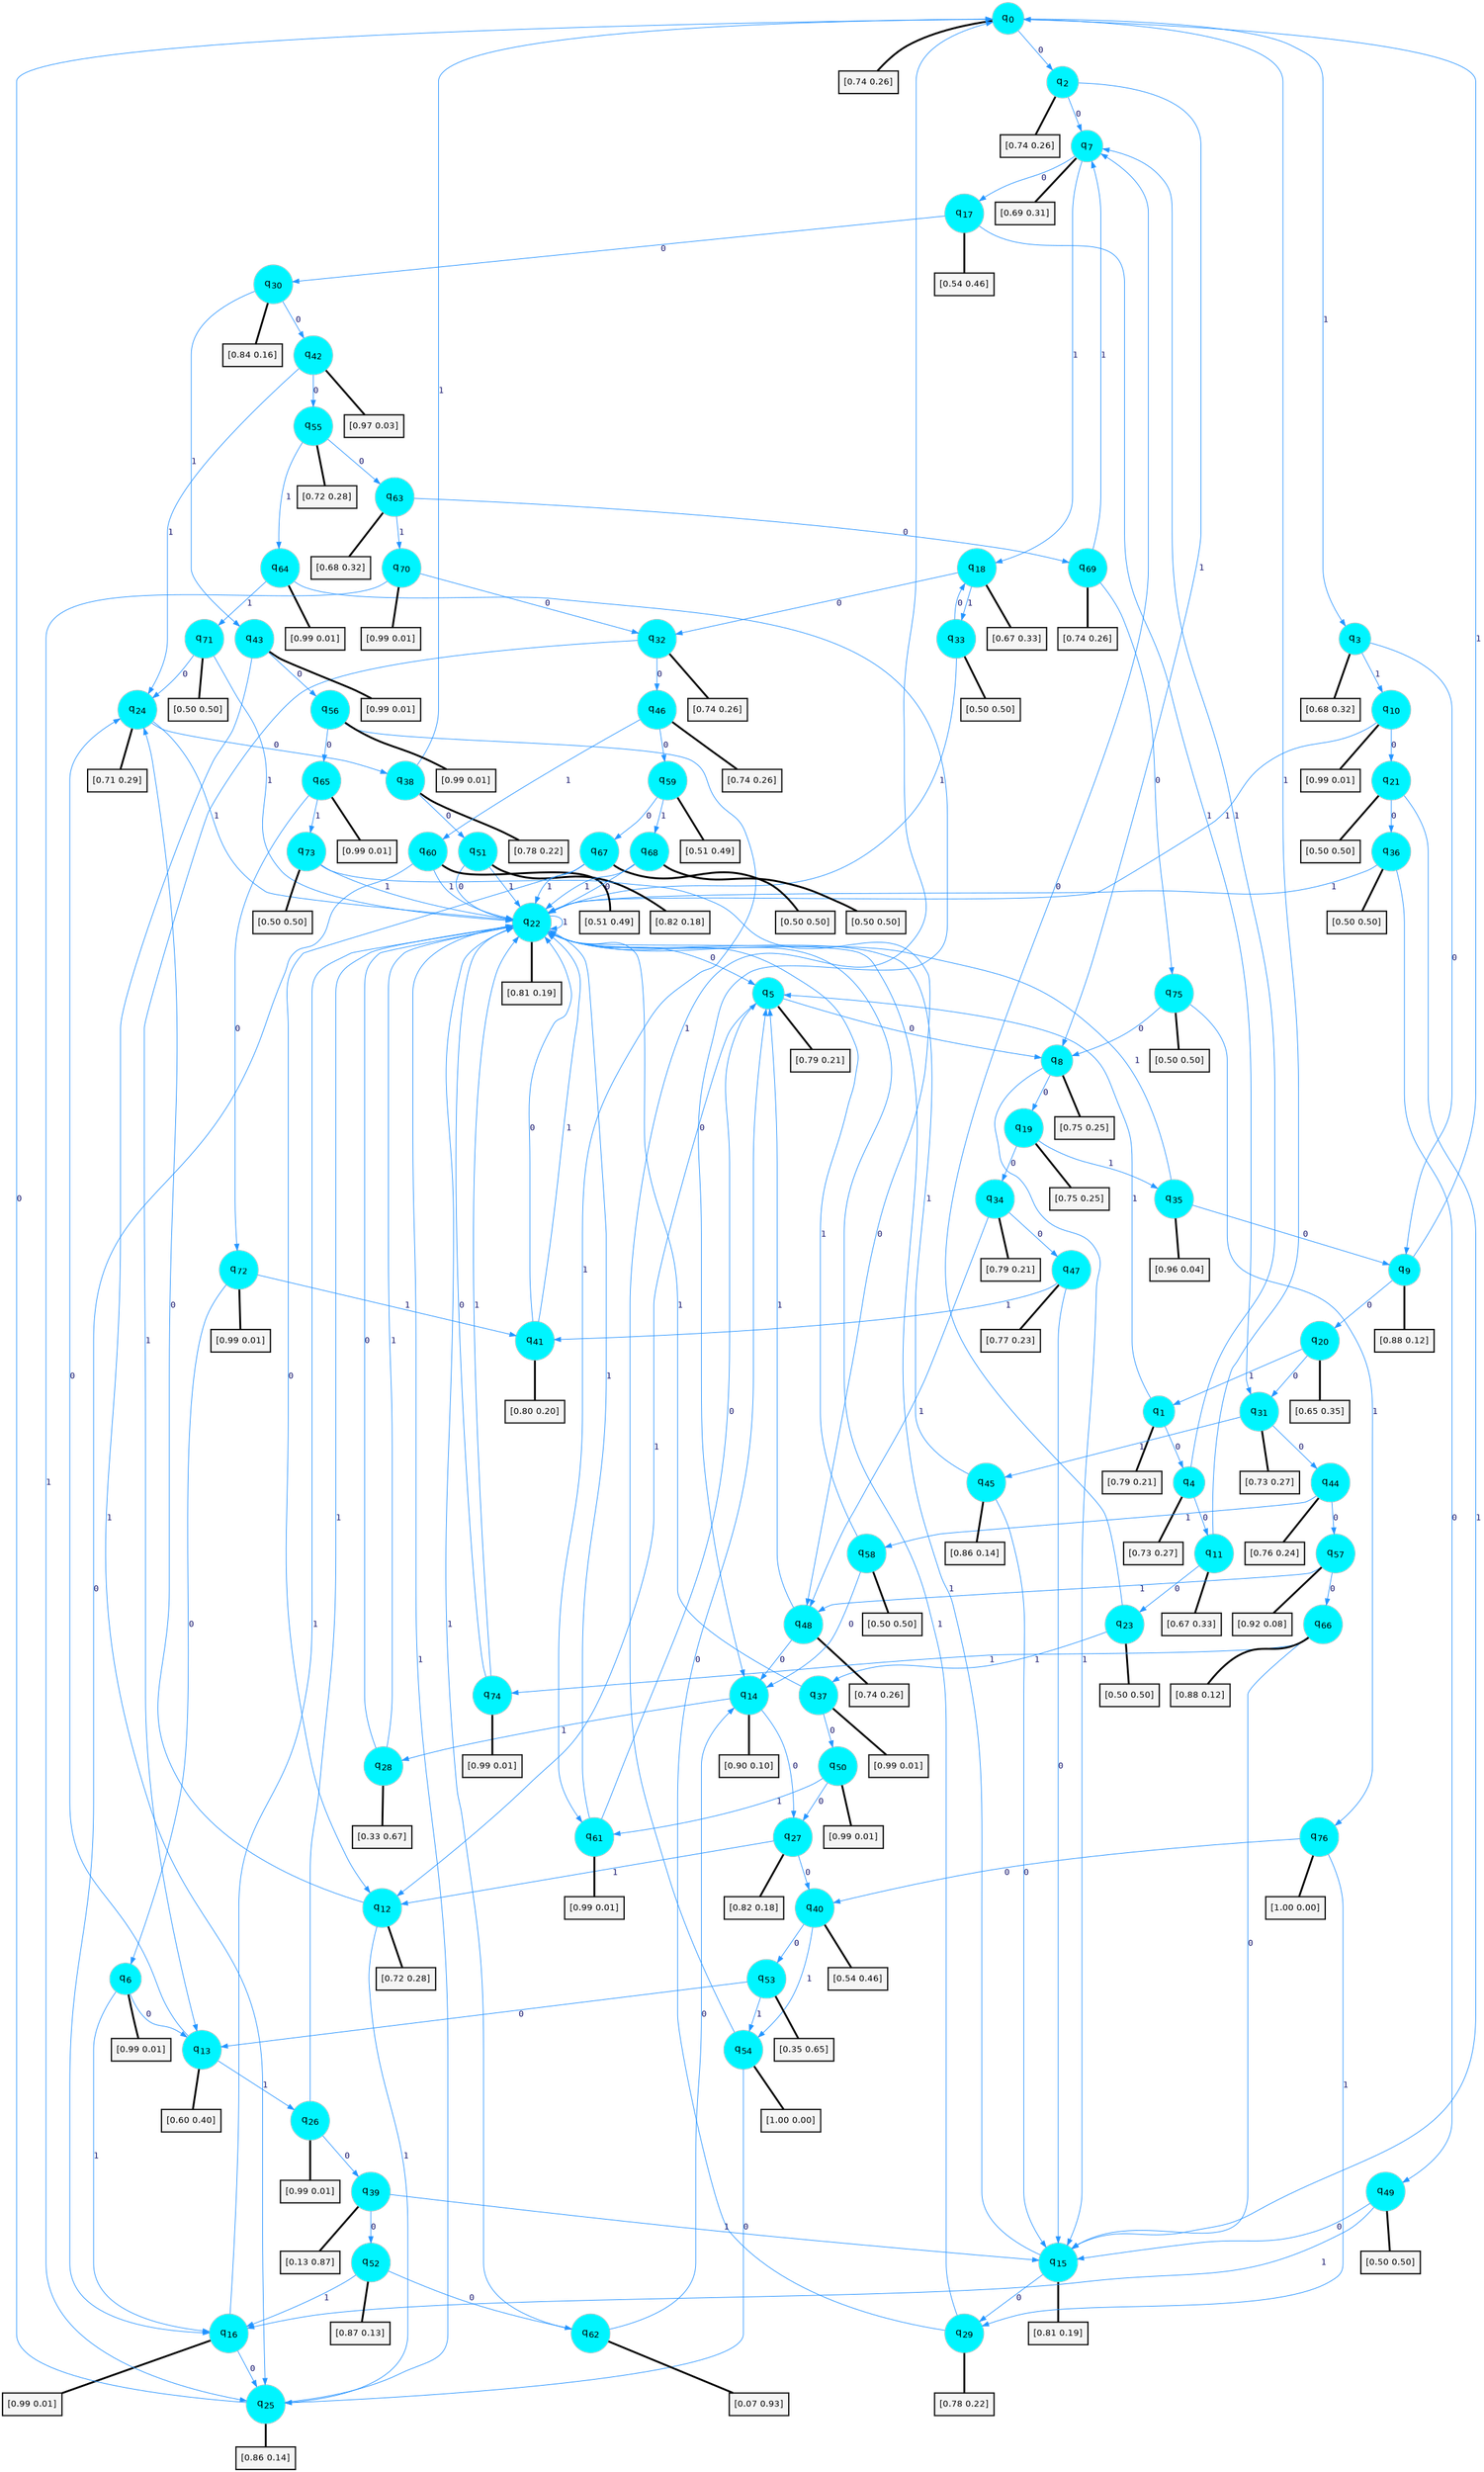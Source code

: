 digraph G {
graph [
bgcolor=transparent, dpi=300, rankdir=TD, size="40,25"];
node [
color=gray, fillcolor=turquoise1, fontcolor=black, fontname=Helvetica, fontsize=16, fontweight=bold, shape=circle, style=filled];
edge [
arrowsize=1, color=dodgerblue1, fontcolor=midnightblue, fontname=courier, fontweight=bold, penwidth=1, style=solid, weight=20];
0[label=<q<SUB>0</SUB>>];
1[label=<q<SUB>1</SUB>>];
2[label=<q<SUB>2</SUB>>];
3[label=<q<SUB>3</SUB>>];
4[label=<q<SUB>4</SUB>>];
5[label=<q<SUB>5</SUB>>];
6[label=<q<SUB>6</SUB>>];
7[label=<q<SUB>7</SUB>>];
8[label=<q<SUB>8</SUB>>];
9[label=<q<SUB>9</SUB>>];
10[label=<q<SUB>10</SUB>>];
11[label=<q<SUB>11</SUB>>];
12[label=<q<SUB>12</SUB>>];
13[label=<q<SUB>13</SUB>>];
14[label=<q<SUB>14</SUB>>];
15[label=<q<SUB>15</SUB>>];
16[label=<q<SUB>16</SUB>>];
17[label=<q<SUB>17</SUB>>];
18[label=<q<SUB>18</SUB>>];
19[label=<q<SUB>19</SUB>>];
20[label=<q<SUB>20</SUB>>];
21[label=<q<SUB>21</SUB>>];
22[label=<q<SUB>22</SUB>>];
23[label=<q<SUB>23</SUB>>];
24[label=<q<SUB>24</SUB>>];
25[label=<q<SUB>25</SUB>>];
26[label=<q<SUB>26</SUB>>];
27[label=<q<SUB>27</SUB>>];
28[label=<q<SUB>28</SUB>>];
29[label=<q<SUB>29</SUB>>];
30[label=<q<SUB>30</SUB>>];
31[label=<q<SUB>31</SUB>>];
32[label=<q<SUB>32</SUB>>];
33[label=<q<SUB>33</SUB>>];
34[label=<q<SUB>34</SUB>>];
35[label=<q<SUB>35</SUB>>];
36[label=<q<SUB>36</SUB>>];
37[label=<q<SUB>37</SUB>>];
38[label=<q<SUB>38</SUB>>];
39[label=<q<SUB>39</SUB>>];
40[label=<q<SUB>40</SUB>>];
41[label=<q<SUB>41</SUB>>];
42[label=<q<SUB>42</SUB>>];
43[label=<q<SUB>43</SUB>>];
44[label=<q<SUB>44</SUB>>];
45[label=<q<SUB>45</SUB>>];
46[label=<q<SUB>46</SUB>>];
47[label=<q<SUB>47</SUB>>];
48[label=<q<SUB>48</SUB>>];
49[label=<q<SUB>49</SUB>>];
50[label=<q<SUB>50</SUB>>];
51[label=<q<SUB>51</SUB>>];
52[label=<q<SUB>52</SUB>>];
53[label=<q<SUB>53</SUB>>];
54[label=<q<SUB>54</SUB>>];
55[label=<q<SUB>55</SUB>>];
56[label=<q<SUB>56</SUB>>];
57[label=<q<SUB>57</SUB>>];
58[label=<q<SUB>58</SUB>>];
59[label=<q<SUB>59</SUB>>];
60[label=<q<SUB>60</SUB>>];
61[label=<q<SUB>61</SUB>>];
62[label=<q<SUB>62</SUB>>];
63[label=<q<SUB>63</SUB>>];
64[label=<q<SUB>64</SUB>>];
65[label=<q<SUB>65</SUB>>];
66[label=<q<SUB>66</SUB>>];
67[label=<q<SUB>67</SUB>>];
68[label=<q<SUB>68</SUB>>];
69[label=<q<SUB>69</SUB>>];
70[label=<q<SUB>70</SUB>>];
71[label=<q<SUB>71</SUB>>];
72[label=<q<SUB>72</SUB>>];
73[label=<q<SUB>73</SUB>>];
74[label=<q<SUB>74</SUB>>];
75[label=<q<SUB>75</SUB>>];
76[label=<q<SUB>76</SUB>>];
77[label="[0.74 0.26]", shape=box,fontcolor=black, fontname=Helvetica, fontsize=14, penwidth=2, fillcolor=whitesmoke,color=black];
78[label="[0.79 0.21]", shape=box,fontcolor=black, fontname=Helvetica, fontsize=14, penwidth=2, fillcolor=whitesmoke,color=black];
79[label="[0.74 0.26]", shape=box,fontcolor=black, fontname=Helvetica, fontsize=14, penwidth=2, fillcolor=whitesmoke,color=black];
80[label="[0.68 0.32]", shape=box,fontcolor=black, fontname=Helvetica, fontsize=14, penwidth=2, fillcolor=whitesmoke,color=black];
81[label="[0.73 0.27]", shape=box,fontcolor=black, fontname=Helvetica, fontsize=14, penwidth=2, fillcolor=whitesmoke,color=black];
82[label="[0.79 0.21]", shape=box,fontcolor=black, fontname=Helvetica, fontsize=14, penwidth=2, fillcolor=whitesmoke,color=black];
83[label="[0.99 0.01]", shape=box,fontcolor=black, fontname=Helvetica, fontsize=14, penwidth=2, fillcolor=whitesmoke,color=black];
84[label="[0.69 0.31]", shape=box,fontcolor=black, fontname=Helvetica, fontsize=14, penwidth=2, fillcolor=whitesmoke,color=black];
85[label="[0.75 0.25]", shape=box,fontcolor=black, fontname=Helvetica, fontsize=14, penwidth=2, fillcolor=whitesmoke,color=black];
86[label="[0.88 0.12]", shape=box,fontcolor=black, fontname=Helvetica, fontsize=14, penwidth=2, fillcolor=whitesmoke,color=black];
87[label="[0.99 0.01]", shape=box,fontcolor=black, fontname=Helvetica, fontsize=14, penwidth=2, fillcolor=whitesmoke,color=black];
88[label="[0.67 0.33]", shape=box,fontcolor=black, fontname=Helvetica, fontsize=14, penwidth=2, fillcolor=whitesmoke,color=black];
89[label="[0.72 0.28]", shape=box,fontcolor=black, fontname=Helvetica, fontsize=14, penwidth=2, fillcolor=whitesmoke,color=black];
90[label="[0.60 0.40]", shape=box,fontcolor=black, fontname=Helvetica, fontsize=14, penwidth=2, fillcolor=whitesmoke,color=black];
91[label="[0.90 0.10]", shape=box,fontcolor=black, fontname=Helvetica, fontsize=14, penwidth=2, fillcolor=whitesmoke,color=black];
92[label="[0.81 0.19]", shape=box,fontcolor=black, fontname=Helvetica, fontsize=14, penwidth=2, fillcolor=whitesmoke,color=black];
93[label="[0.99 0.01]", shape=box,fontcolor=black, fontname=Helvetica, fontsize=14, penwidth=2, fillcolor=whitesmoke,color=black];
94[label="[0.54 0.46]", shape=box,fontcolor=black, fontname=Helvetica, fontsize=14, penwidth=2, fillcolor=whitesmoke,color=black];
95[label="[0.67 0.33]", shape=box,fontcolor=black, fontname=Helvetica, fontsize=14, penwidth=2, fillcolor=whitesmoke,color=black];
96[label="[0.75 0.25]", shape=box,fontcolor=black, fontname=Helvetica, fontsize=14, penwidth=2, fillcolor=whitesmoke,color=black];
97[label="[0.65 0.35]", shape=box,fontcolor=black, fontname=Helvetica, fontsize=14, penwidth=2, fillcolor=whitesmoke,color=black];
98[label="[0.50 0.50]", shape=box,fontcolor=black, fontname=Helvetica, fontsize=14, penwidth=2, fillcolor=whitesmoke,color=black];
99[label="[0.81 0.19]", shape=box,fontcolor=black, fontname=Helvetica, fontsize=14, penwidth=2, fillcolor=whitesmoke,color=black];
100[label="[0.50 0.50]", shape=box,fontcolor=black, fontname=Helvetica, fontsize=14, penwidth=2, fillcolor=whitesmoke,color=black];
101[label="[0.71 0.29]", shape=box,fontcolor=black, fontname=Helvetica, fontsize=14, penwidth=2, fillcolor=whitesmoke,color=black];
102[label="[0.86 0.14]", shape=box,fontcolor=black, fontname=Helvetica, fontsize=14, penwidth=2, fillcolor=whitesmoke,color=black];
103[label="[0.99 0.01]", shape=box,fontcolor=black, fontname=Helvetica, fontsize=14, penwidth=2, fillcolor=whitesmoke,color=black];
104[label="[0.82 0.18]", shape=box,fontcolor=black, fontname=Helvetica, fontsize=14, penwidth=2, fillcolor=whitesmoke,color=black];
105[label="[0.33 0.67]", shape=box,fontcolor=black, fontname=Helvetica, fontsize=14, penwidth=2, fillcolor=whitesmoke,color=black];
106[label="[0.78 0.22]", shape=box,fontcolor=black, fontname=Helvetica, fontsize=14, penwidth=2, fillcolor=whitesmoke,color=black];
107[label="[0.84 0.16]", shape=box,fontcolor=black, fontname=Helvetica, fontsize=14, penwidth=2, fillcolor=whitesmoke,color=black];
108[label="[0.73 0.27]", shape=box,fontcolor=black, fontname=Helvetica, fontsize=14, penwidth=2, fillcolor=whitesmoke,color=black];
109[label="[0.74 0.26]", shape=box,fontcolor=black, fontname=Helvetica, fontsize=14, penwidth=2, fillcolor=whitesmoke,color=black];
110[label="[0.50 0.50]", shape=box,fontcolor=black, fontname=Helvetica, fontsize=14, penwidth=2, fillcolor=whitesmoke,color=black];
111[label="[0.79 0.21]", shape=box,fontcolor=black, fontname=Helvetica, fontsize=14, penwidth=2, fillcolor=whitesmoke,color=black];
112[label="[0.96 0.04]", shape=box,fontcolor=black, fontname=Helvetica, fontsize=14, penwidth=2, fillcolor=whitesmoke,color=black];
113[label="[0.50 0.50]", shape=box,fontcolor=black, fontname=Helvetica, fontsize=14, penwidth=2, fillcolor=whitesmoke,color=black];
114[label="[0.99 0.01]", shape=box,fontcolor=black, fontname=Helvetica, fontsize=14, penwidth=2, fillcolor=whitesmoke,color=black];
115[label="[0.78 0.22]", shape=box,fontcolor=black, fontname=Helvetica, fontsize=14, penwidth=2, fillcolor=whitesmoke,color=black];
116[label="[0.13 0.87]", shape=box,fontcolor=black, fontname=Helvetica, fontsize=14, penwidth=2, fillcolor=whitesmoke,color=black];
117[label="[0.54 0.46]", shape=box,fontcolor=black, fontname=Helvetica, fontsize=14, penwidth=2, fillcolor=whitesmoke,color=black];
118[label="[0.80 0.20]", shape=box,fontcolor=black, fontname=Helvetica, fontsize=14, penwidth=2, fillcolor=whitesmoke,color=black];
119[label="[0.97 0.03]", shape=box,fontcolor=black, fontname=Helvetica, fontsize=14, penwidth=2, fillcolor=whitesmoke,color=black];
120[label="[0.99 0.01]", shape=box,fontcolor=black, fontname=Helvetica, fontsize=14, penwidth=2, fillcolor=whitesmoke,color=black];
121[label="[0.76 0.24]", shape=box,fontcolor=black, fontname=Helvetica, fontsize=14, penwidth=2, fillcolor=whitesmoke,color=black];
122[label="[0.86 0.14]", shape=box,fontcolor=black, fontname=Helvetica, fontsize=14, penwidth=2, fillcolor=whitesmoke,color=black];
123[label="[0.74 0.26]", shape=box,fontcolor=black, fontname=Helvetica, fontsize=14, penwidth=2, fillcolor=whitesmoke,color=black];
124[label="[0.77 0.23]", shape=box,fontcolor=black, fontname=Helvetica, fontsize=14, penwidth=2, fillcolor=whitesmoke,color=black];
125[label="[0.74 0.26]", shape=box,fontcolor=black, fontname=Helvetica, fontsize=14, penwidth=2, fillcolor=whitesmoke,color=black];
126[label="[0.50 0.50]", shape=box,fontcolor=black, fontname=Helvetica, fontsize=14, penwidth=2, fillcolor=whitesmoke,color=black];
127[label="[0.99 0.01]", shape=box,fontcolor=black, fontname=Helvetica, fontsize=14, penwidth=2, fillcolor=whitesmoke,color=black];
128[label="[0.82 0.18]", shape=box,fontcolor=black, fontname=Helvetica, fontsize=14, penwidth=2, fillcolor=whitesmoke,color=black];
129[label="[0.87 0.13]", shape=box,fontcolor=black, fontname=Helvetica, fontsize=14, penwidth=2, fillcolor=whitesmoke,color=black];
130[label="[0.35 0.65]", shape=box,fontcolor=black, fontname=Helvetica, fontsize=14, penwidth=2, fillcolor=whitesmoke,color=black];
131[label="[1.00 0.00]", shape=box,fontcolor=black, fontname=Helvetica, fontsize=14, penwidth=2, fillcolor=whitesmoke,color=black];
132[label="[0.72 0.28]", shape=box,fontcolor=black, fontname=Helvetica, fontsize=14, penwidth=2, fillcolor=whitesmoke,color=black];
133[label="[0.99 0.01]", shape=box,fontcolor=black, fontname=Helvetica, fontsize=14, penwidth=2, fillcolor=whitesmoke,color=black];
134[label="[0.92 0.08]", shape=box,fontcolor=black, fontname=Helvetica, fontsize=14, penwidth=2, fillcolor=whitesmoke,color=black];
135[label="[0.50 0.50]", shape=box,fontcolor=black, fontname=Helvetica, fontsize=14, penwidth=2, fillcolor=whitesmoke,color=black];
136[label="[0.51 0.49]", shape=box,fontcolor=black, fontname=Helvetica, fontsize=14, penwidth=2, fillcolor=whitesmoke,color=black];
137[label="[0.51 0.49]", shape=box,fontcolor=black, fontname=Helvetica, fontsize=14, penwidth=2, fillcolor=whitesmoke,color=black];
138[label="[0.99 0.01]", shape=box,fontcolor=black, fontname=Helvetica, fontsize=14, penwidth=2, fillcolor=whitesmoke,color=black];
139[label="[0.07 0.93]", shape=box,fontcolor=black, fontname=Helvetica, fontsize=14, penwidth=2, fillcolor=whitesmoke,color=black];
140[label="[0.68 0.32]", shape=box,fontcolor=black, fontname=Helvetica, fontsize=14, penwidth=2, fillcolor=whitesmoke,color=black];
141[label="[0.99 0.01]", shape=box,fontcolor=black, fontname=Helvetica, fontsize=14, penwidth=2, fillcolor=whitesmoke,color=black];
142[label="[0.99 0.01]", shape=box,fontcolor=black, fontname=Helvetica, fontsize=14, penwidth=2, fillcolor=whitesmoke,color=black];
143[label="[0.88 0.12]", shape=box,fontcolor=black, fontname=Helvetica, fontsize=14, penwidth=2, fillcolor=whitesmoke,color=black];
144[label="[0.50 0.50]", shape=box,fontcolor=black, fontname=Helvetica, fontsize=14, penwidth=2, fillcolor=whitesmoke,color=black];
145[label="[0.50 0.50]", shape=box,fontcolor=black, fontname=Helvetica, fontsize=14, penwidth=2, fillcolor=whitesmoke,color=black];
146[label="[0.74 0.26]", shape=box,fontcolor=black, fontname=Helvetica, fontsize=14, penwidth=2, fillcolor=whitesmoke,color=black];
147[label="[0.99 0.01]", shape=box,fontcolor=black, fontname=Helvetica, fontsize=14, penwidth=2, fillcolor=whitesmoke,color=black];
148[label="[0.50 0.50]", shape=box,fontcolor=black, fontname=Helvetica, fontsize=14, penwidth=2, fillcolor=whitesmoke,color=black];
149[label="[0.99 0.01]", shape=box,fontcolor=black, fontname=Helvetica, fontsize=14, penwidth=2, fillcolor=whitesmoke,color=black];
150[label="[0.50 0.50]", shape=box,fontcolor=black, fontname=Helvetica, fontsize=14, penwidth=2, fillcolor=whitesmoke,color=black];
151[label="[0.99 0.01]", shape=box,fontcolor=black, fontname=Helvetica, fontsize=14, penwidth=2, fillcolor=whitesmoke,color=black];
152[label="[0.50 0.50]", shape=box,fontcolor=black, fontname=Helvetica, fontsize=14, penwidth=2, fillcolor=whitesmoke,color=black];
153[label="[1.00 0.00]", shape=box,fontcolor=black, fontname=Helvetica, fontsize=14, penwidth=2, fillcolor=whitesmoke,color=black];
0->2 [label=0];
0->3 [label=1];
0->77 [arrowhead=none, penwidth=3,color=black];
1->4 [label=0];
1->5 [label=1];
1->78 [arrowhead=none, penwidth=3,color=black];
2->7 [label=0];
2->8 [label=1];
2->79 [arrowhead=none, penwidth=3,color=black];
3->9 [label=0];
3->10 [label=1];
3->80 [arrowhead=none, penwidth=3,color=black];
4->11 [label=0];
4->7 [label=1];
4->81 [arrowhead=none, penwidth=3,color=black];
5->8 [label=0];
5->12 [label=1];
5->82 [arrowhead=none, penwidth=3,color=black];
6->13 [label=0];
6->16 [label=1];
6->83 [arrowhead=none, penwidth=3,color=black];
7->17 [label=0];
7->18 [label=1];
7->84 [arrowhead=none, penwidth=3,color=black];
8->19 [label=0];
8->15 [label=1];
8->85 [arrowhead=none, penwidth=3,color=black];
9->20 [label=0];
9->0 [label=1];
9->86 [arrowhead=none, penwidth=3,color=black];
10->21 [label=0];
10->22 [label=1];
10->87 [arrowhead=none, penwidth=3,color=black];
11->23 [label=0];
11->0 [label=1];
11->88 [arrowhead=none, penwidth=3,color=black];
12->24 [label=0];
12->25 [label=1];
12->89 [arrowhead=none, penwidth=3,color=black];
13->24 [label=0];
13->26 [label=1];
13->90 [arrowhead=none, penwidth=3,color=black];
14->27 [label=0];
14->28 [label=1];
14->91 [arrowhead=none, penwidth=3,color=black];
15->29 [label=0];
15->22 [label=1];
15->92 [arrowhead=none, penwidth=3,color=black];
16->25 [label=0];
16->22 [label=1];
16->93 [arrowhead=none, penwidth=3,color=black];
17->30 [label=0];
17->31 [label=1];
17->94 [arrowhead=none, penwidth=3,color=black];
18->32 [label=0];
18->33 [label=1];
18->95 [arrowhead=none, penwidth=3,color=black];
19->34 [label=0];
19->35 [label=1];
19->96 [arrowhead=none, penwidth=3,color=black];
20->31 [label=0];
20->1 [label=1];
20->97 [arrowhead=none, penwidth=3,color=black];
21->36 [label=0];
21->15 [label=1];
21->98 [arrowhead=none, penwidth=3,color=black];
22->5 [label=0];
22->22 [label=1];
22->99 [arrowhead=none, penwidth=3,color=black];
23->7 [label=0];
23->37 [label=1];
23->100 [arrowhead=none, penwidth=3,color=black];
24->38 [label=0];
24->22 [label=1];
24->101 [arrowhead=none, penwidth=3,color=black];
25->0 [label=0];
25->22 [label=1];
25->102 [arrowhead=none, penwidth=3,color=black];
26->39 [label=0];
26->22 [label=1];
26->103 [arrowhead=none, penwidth=3,color=black];
27->40 [label=0];
27->12 [label=1];
27->104 [arrowhead=none, penwidth=3,color=black];
28->22 [label=0];
28->22 [label=1];
28->105 [arrowhead=none, penwidth=3,color=black];
29->5 [label=0];
29->22 [label=1];
29->106 [arrowhead=none, penwidth=3,color=black];
30->42 [label=0];
30->43 [label=1];
30->107 [arrowhead=none, penwidth=3,color=black];
31->44 [label=0];
31->45 [label=1];
31->108 [arrowhead=none, penwidth=3,color=black];
32->46 [label=0];
32->13 [label=1];
32->109 [arrowhead=none, penwidth=3,color=black];
33->18 [label=0];
33->22 [label=1];
33->110 [arrowhead=none, penwidth=3,color=black];
34->47 [label=0];
34->48 [label=1];
34->111 [arrowhead=none, penwidth=3,color=black];
35->9 [label=0];
35->22 [label=1];
35->112 [arrowhead=none, penwidth=3,color=black];
36->49 [label=0];
36->22 [label=1];
36->113 [arrowhead=none, penwidth=3,color=black];
37->50 [label=0];
37->22 [label=1];
37->114 [arrowhead=none, penwidth=3,color=black];
38->51 [label=0];
38->0 [label=1];
38->115 [arrowhead=none, penwidth=3,color=black];
39->52 [label=0];
39->15 [label=1];
39->116 [arrowhead=none, penwidth=3,color=black];
40->53 [label=0];
40->54 [label=1];
40->117 [arrowhead=none, penwidth=3,color=black];
41->22 [label=0];
41->22 [label=1];
41->118 [arrowhead=none, penwidth=3,color=black];
42->55 [label=0];
42->24 [label=1];
42->119 [arrowhead=none, penwidth=3,color=black];
43->56 [label=0];
43->25 [label=1];
43->120 [arrowhead=none, penwidth=3,color=black];
44->57 [label=0];
44->58 [label=1];
44->121 [arrowhead=none, penwidth=3,color=black];
45->15 [label=0];
45->22 [label=1];
45->122 [arrowhead=none, penwidth=3,color=black];
46->59 [label=0];
46->60 [label=1];
46->123 [arrowhead=none, penwidth=3,color=black];
47->15 [label=0];
47->41 [label=1];
47->124 [arrowhead=none, penwidth=3,color=black];
48->14 [label=0];
48->5 [label=1];
48->125 [arrowhead=none, penwidth=3,color=black];
49->15 [label=0];
49->16 [label=1];
49->126 [arrowhead=none, penwidth=3,color=black];
50->27 [label=0];
50->61 [label=1];
50->127 [arrowhead=none, penwidth=3,color=black];
51->22 [label=0];
51->22 [label=1];
51->128 [arrowhead=none, penwidth=3,color=black];
52->62 [label=0];
52->16 [label=1];
52->129 [arrowhead=none, penwidth=3,color=black];
53->13 [label=0];
53->54 [label=1];
53->130 [arrowhead=none, penwidth=3,color=black];
54->25 [label=0];
54->0 [label=1];
54->131 [arrowhead=none, penwidth=3,color=black];
55->63 [label=0];
55->64 [label=1];
55->132 [arrowhead=none, penwidth=3,color=black];
56->65 [label=0];
56->61 [label=1];
56->133 [arrowhead=none, penwidth=3,color=black];
57->66 [label=0];
57->48 [label=1];
57->134 [arrowhead=none, penwidth=3,color=black];
58->14 [label=0];
58->22 [label=1];
58->135 [arrowhead=none, penwidth=3,color=black];
59->67 [label=0];
59->68 [label=1];
59->136 [arrowhead=none, penwidth=3,color=black];
60->16 [label=0];
60->22 [label=1];
60->137 [arrowhead=none, penwidth=3,color=black];
61->5 [label=0];
61->22 [label=1];
61->138 [arrowhead=none, penwidth=3,color=black];
62->14 [label=0];
62->22 [label=1];
62->139 [arrowhead=none, penwidth=3,color=black];
63->69 [label=0];
63->70 [label=1];
63->140 [arrowhead=none, penwidth=3,color=black];
64->14 [label=0];
64->71 [label=1];
64->141 [arrowhead=none, penwidth=3,color=black];
65->72 [label=0];
65->73 [label=1];
65->142 [arrowhead=none, penwidth=3,color=black];
66->15 [label=0];
66->74 [label=1];
66->143 [arrowhead=none, penwidth=3,color=black];
67->12 [label=0];
67->22 [label=1];
67->144 [arrowhead=none, penwidth=3,color=black];
68->22 [label=0];
68->22 [label=1];
68->145 [arrowhead=none, penwidth=3,color=black];
69->75 [label=0];
69->7 [label=1];
69->146 [arrowhead=none, penwidth=3,color=black];
70->32 [label=0];
70->25 [label=1];
70->147 [arrowhead=none, penwidth=3,color=black];
71->24 [label=0];
71->22 [label=1];
71->148 [arrowhead=none, penwidth=3,color=black];
72->6 [label=0];
72->41 [label=1];
72->149 [arrowhead=none, penwidth=3,color=black];
73->48 [label=0];
73->22 [label=1];
73->150 [arrowhead=none, penwidth=3,color=black];
74->22 [label=0];
74->22 [label=1];
74->151 [arrowhead=none, penwidth=3,color=black];
75->8 [label=0];
75->76 [label=1];
75->152 [arrowhead=none, penwidth=3,color=black];
76->40 [label=0];
76->29 [label=1];
76->153 [arrowhead=none, penwidth=3,color=black];
}
